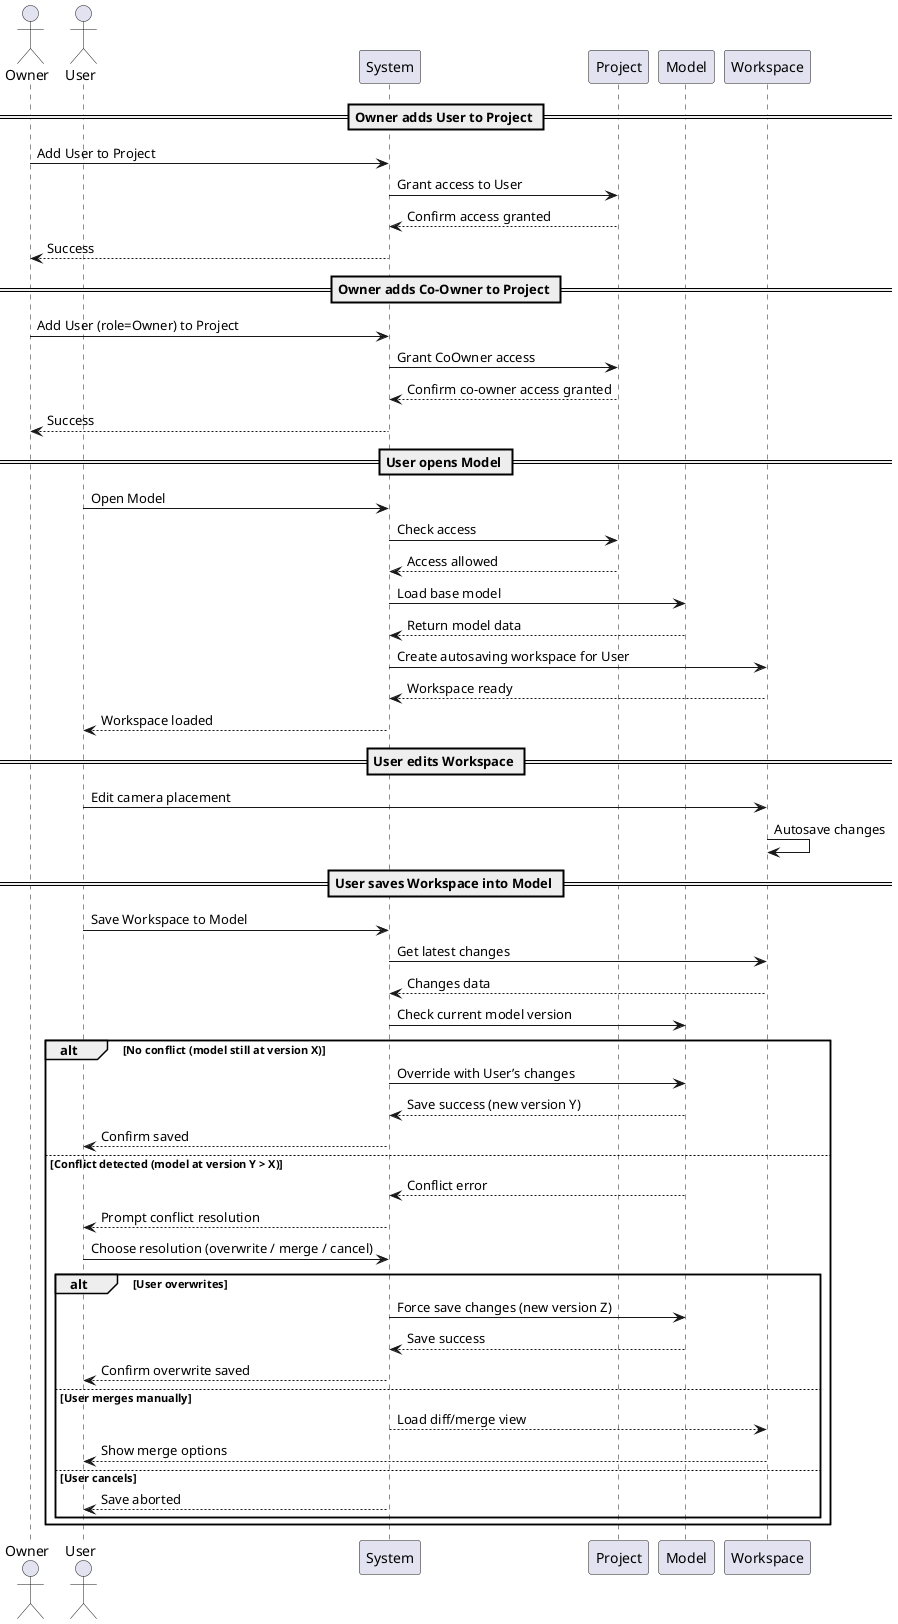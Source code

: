 @startuml technical sequence diagram
actor Owner
actor User
participant System
participant Project
participant Model
participant Workspace

== Owner adds User to Project ==
Owner -> System: Add User to Project
System -> Project: Grant access to User
Project --> System: Confirm access granted
System --> Owner: Success

== Owner adds Co-Owner to Project ==
Owner -> System: Add User (role=Owner) to Project
System -> Project: Grant CoOwner access
Project --> System: Confirm co-owner access granted
System --> Owner: Success

== User opens Model ==
User -> System: Open Model
System -> Project: Check access
Project --> System: Access allowed
System -> Model: Load base model
Model --> System: Return model data
System -> Workspace: Create autosaving workspace for User
Workspace --> System: Workspace ready
System --> User: Workspace loaded

== User edits Workspace ==
User -> Workspace: Edit camera placement
Workspace -> Workspace: Autosave changes

== User saves Workspace into Model ==
User -> System: Save Workspace to Model
System -> Workspace: Get latest changes
Workspace --> System: Changes data
System -> Model: Check current model version
alt No conflict (model still at version X)
    System -> Model: Override with User’s changes
    Model --> System: Save success (new version Y)
    System --> User: Confirm saved
else Conflict detected (model at version Y > X)
    Model --> System: Conflict error
    System --> User: Prompt conflict resolution
    User -> System: Choose resolution (overwrite / merge / cancel)
    alt User overwrites
        System -> Model: Force save changes (new version Z)
        Model --> System: Save success
        System --> User: Confirm overwrite saved
    else User merges manually
        System --> Workspace: Load diff/merge view
        Workspace --> User: Show merge options
    else User cancels
        System --> User: Save aborted
    end
end

@enduml
